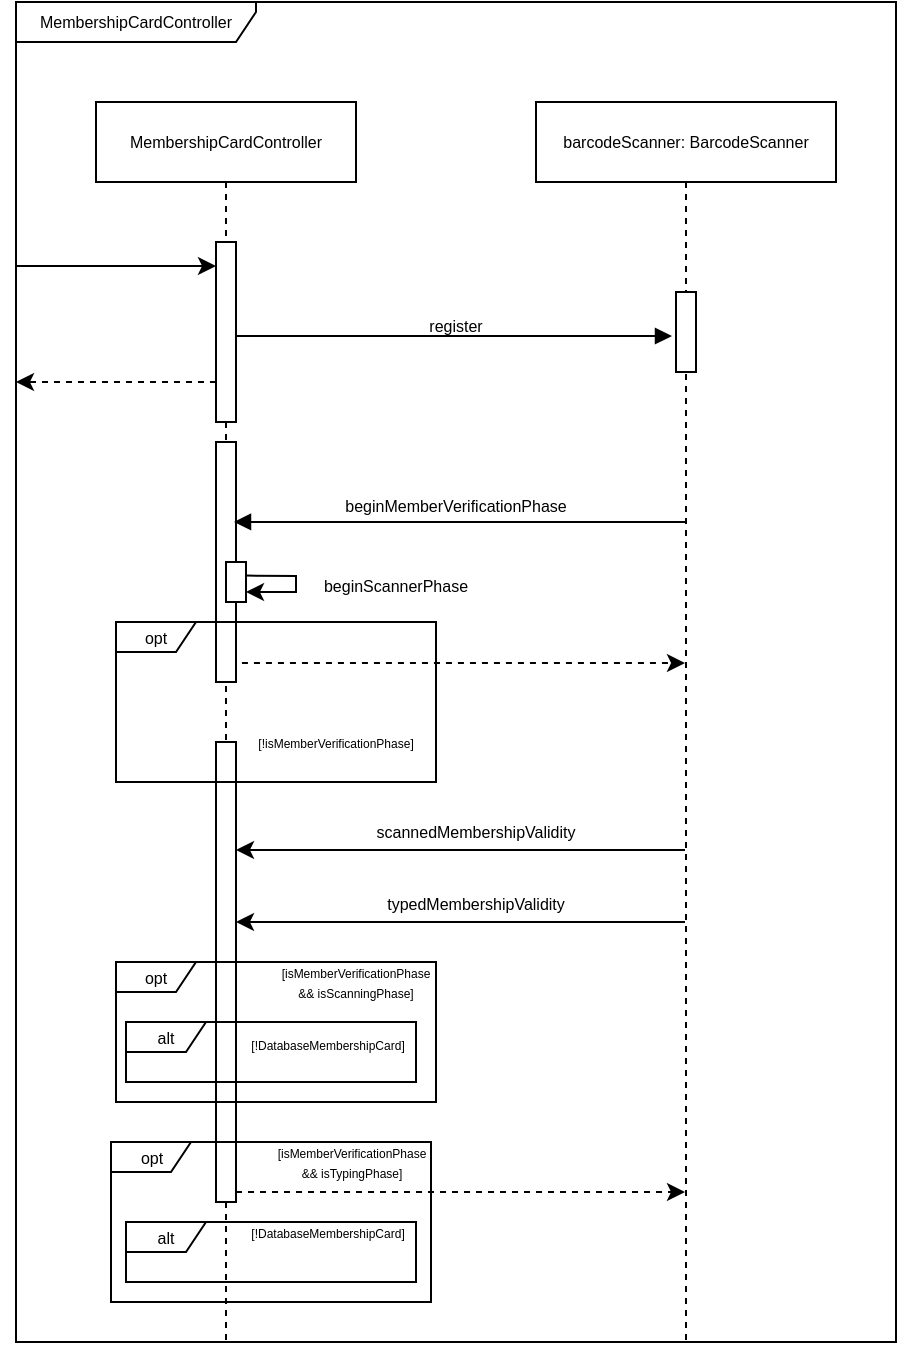 <mxfile version="14.5.10" type="github">
  <diagram id="kgpKYQtTHZ0yAKxKKP6v" name="Page-1">
    <mxGraphModel dx="1038" dy="575" grid="1" gridSize="10" guides="1" tooltips="1" connect="1" arrows="1" fold="1" page="1" pageScale="1" pageWidth="850" pageHeight="1100" math="0" shadow="0">
      <root>
        <mxCell id="0" />
        <mxCell id="1" parent="0" />
        <mxCell id="3nuBFxr9cyL0pnOWT2aG-1" value="MembershipCardController" style="shape=umlLifeline;perimeter=lifelinePerimeter;container=1;collapsible=0;recursiveResize=0;rounded=0;shadow=0;strokeWidth=1;fontSize=8;" parent="1" vertex="1">
          <mxGeometry x="80" y="60" width="130" height="620" as="geometry" />
        </mxCell>
        <mxCell id="3nuBFxr9cyL0pnOWT2aG-2" value="" style="points=[];perimeter=orthogonalPerimeter;rounded=0;shadow=0;strokeWidth=1;" parent="3nuBFxr9cyL0pnOWT2aG-1" vertex="1">
          <mxGeometry x="60" y="70" width="10" height="90" as="geometry" />
        </mxCell>
        <mxCell id="vh47dXBPN0VR32ATMrPW-2" value="" style="points=[];perimeter=orthogonalPerimeter;rounded=0;shadow=0;strokeWidth=1;" parent="3nuBFxr9cyL0pnOWT2aG-1" vertex="1">
          <mxGeometry x="60" y="170" width="10" height="120" as="geometry" />
        </mxCell>
        <mxCell id="3nuBFxr9cyL0pnOWT2aG-5" value="barcodeScanner: BarcodeScanner" style="shape=umlLifeline;perimeter=lifelinePerimeter;container=1;collapsible=0;recursiveResize=0;rounded=0;shadow=0;strokeWidth=1;fontSize=8;" parent="1" vertex="1">
          <mxGeometry x="300" y="60" width="150" height="620" as="geometry" />
        </mxCell>
        <mxCell id="vh47dXBPN0VR32ATMrPW-1" value="" style="points=[];perimeter=orthogonalPerimeter;rounded=0;shadow=0;strokeWidth=1;" parent="3nuBFxr9cyL0pnOWT2aG-5" vertex="1">
          <mxGeometry x="70" y="95" width="10" height="40" as="geometry" />
        </mxCell>
        <mxCell id="3nuBFxr9cyL0pnOWT2aG-8" value="beginMemberVerificationPhase" style="verticalAlign=bottom;endArrow=block;shadow=0;strokeWidth=1;entryX=-0.2;entryY=0.55;entryDx=0;entryDy=0;entryPerimeter=0;fontSize=8;" parent="1" target="vh47dXBPN0VR32ATMrPW-1" edge="1">
          <mxGeometry x="0.009" y="-93" relative="1" as="geometry">
            <mxPoint x="150" y="177" as="sourcePoint" />
            <mxPoint x="370" y="190" as="targetPoint" />
            <Array as="points">
              <mxPoint x="280" y="177" />
            </Array>
            <mxPoint as="offset" />
          </mxGeometry>
        </mxCell>
        <mxCell id="3nuBFxr9cyL0pnOWT2aG-9" value="register" style="verticalAlign=bottom;endArrow=block;shadow=0;strokeWidth=1;entryX=0.9;entryY=0.333;entryDx=0;entryDy=0;entryPerimeter=0;fontSize=8;" parent="1" source="3nuBFxr9cyL0pnOWT2aG-5" target="vh47dXBPN0VR32ATMrPW-2" edge="1">
          <mxGeometry x="0.015" y="-90" relative="1" as="geometry">
            <mxPoint x="371" y="243.04" as="sourcePoint" />
            <mxPoint x="200" y="200" as="targetPoint" />
            <mxPoint as="offset" />
          </mxGeometry>
        </mxCell>
        <mxCell id="vh47dXBPN0VR32ATMrPW-3" value="" style="points=[];perimeter=orthogonalPerimeter;rounded=0;shadow=0;strokeWidth=1;" parent="1" vertex="1">
          <mxGeometry x="145" y="290" width="10" height="20" as="geometry" />
        </mxCell>
        <mxCell id="vh47dXBPN0VR32ATMrPW-5" value="" style="endArrow=classic;html=1;fontSize=8;rounded=0;exitX=1.003;exitY=0.34;exitDx=0;exitDy=0;exitPerimeter=0;" parent="1" source="vh47dXBPN0VR32ATMrPW-3" edge="1">
          <mxGeometry width="50" height="50" relative="1" as="geometry">
            <mxPoint x="210" y="330" as="sourcePoint" />
            <mxPoint x="155" y="305" as="targetPoint" />
            <Array as="points">
              <mxPoint x="180" y="297" />
              <mxPoint x="180" y="305" />
            </Array>
          </mxGeometry>
        </mxCell>
        <mxCell id="vh47dXBPN0VR32ATMrPW-7" value="&lt;div&gt;beginScannerPhase&lt;/div&gt;&lt;div&gt;&lt;br&gt;&lt;/div&gt;" style="text;html=1;strokeColor=none;fillColor=none;align=center;verticalAlign=middle;whiteSpace=wrap;rounded=0;fontSize=8;" parent="1" vertex="1">
          <mxGeometry x="210" y="297" width="40" height="20" as="geometry" />
        </mxCell>
        <mxCell id="vh47dXBPN0VR32ATMrPW-8" value="" style="endArrow=classic;html=1;fontSize=8;" parent="1" edge="1">
          <mxGeometry width="50" height="50" relative="1" as="geometry">
            <mxPoint x="40" y="142" as="sourcePoint" />
            <mxPoint x="140" y="142" as="targetPoint" />
          </mxGeometry>
        </mxCell>
        <mxCell id="vh47dXBPN0VR32ATMrPW-9" value="" style="endArrow=classic;html=1;fontSize=8;dashed=1;exitX=0;exitY=0.778;exitDx=0;exitDy=0;exitPerimeter=0;" parent="1" source="3nuBFxr9cyL0pnOWT2aG-2" edge="1">
          <mxGeometry width="50" height="50" relative="1" as="geometry">
            <mxPoint x="60" y="210" as="sourcePoint" />
            <mxPoint x="40" y="200" as="targetPoint" />
          </mxGeometry>
        </mxCell>
        <mxCell id="vh47dXBPN0VR32ATMrPW-10" value="" style="endArrow=classic;html=1;fontSize=8;dashed=1;exitX=1.297;exitY=0.921;exitDx=0;exitDy=0;exitPerimeter=0;" parent="1" source="vh47dXBPN0VR32ATMrPW-2" target="3nuBFxr9cyL0pnOWT2aG-5" edge="1">
          <mxGeometry width="50" height="50" relative="1" as="geometry">
            <mxPoint x="290.0" y="330.02" as="sourcePoint" />
            <mxPoint x="190" y="330" as="targetPoint" />
          </mxGeometry>
        </mxCell>
        <mxCell id="vh47dXBPN0VR32ATMrPW-11" value="" style="points=[];perimeter=orthogonalPerimeter;rounded=0;shadow=0;strokeWidth=1;" parent="1" vertex="1">
          <mxGeometry x="140" y="380" width="10" height="230" as="geometry" />
        </mxCell>
        <mxCell id="vh47dXBPN0VR32ATMrPW-12" value="opt" style="shape=umlFrame;whiteSpace=wrap;html=1;fontSize=8;width=40;height=15;" parent="1" vertex="1">
          <mxGeometry x="90" y="320" width="160" height="80" as="geometry" />
        </mxCell>
        <mxCell id="vh47dXBPN0VR32ATMrPW-13" value="&lt;font style=&quot;font-size: 6px&quot;&gt;[isMemberVerificationPhase &amp;amp;&amp;amp; isScanningPhase]&lt;/font&gt;" style="text;html=1;strokeColor=none;fillColor=none;align=center;verticalAlign=middle;whiteSpace=wrap;rounded=0;fontSize=8;" parent="1" vertex="1">
          <mxGeometry x="190" y="490" width="40" height="20" as="geometry" />
        </mxCell>
        <mxCell id="vh47dXBPN0VR32ATMrPW-14" value="" style="endArrow=classic;html=1;fontSize=8;" parent="1" source="3nuBFxr9cyL0pnOWT2aG-5" edge="1">
          <mxGeometry width="50" height="50" relative="1" as="geometry">
            <mxPoint x="250" y="410" as="sourcePoint" />
            <mxPoint x="150" y="434" as="targetPoint" />
          </mxGeometry>
        </mxCell>
        <mxCell id="vh47dXBPN0VR32ATMrPW-15" value="&lt;div&gt;scannedMembershipValidity&lt;/div&gt;&lt;div&gt;&lt;br&gt;&lt;/div&gt;" style="text;html=1;strokeColor=none;fillColor=none;align=center;verticalAlign=middle;whiteSpace=wrap;rounded=0;fontSize=8;" parent="1" vertex="1">
          <mxGeometry x="250" y="420" width="40" height="20" as="geometry" />
        </mxCell>
        <mxCell id="vh47dXBPN0VR32ATMrPW-16" value="" style="endArrow=classic;html=1;fontSize=8;" parent="1" edge="1">
          <mxGeometry width="50" height="50" relative="1" as="geometry">
            <mxPoint x="374.5" y="470" as="sourcePoint" />
            <mxPoint x="150.0" y="470" as="targetPoint" />
          </mxGeometry>
        </mxCell>
        <mxCell id="vh47dXBPN0VR32ATMrPW-17" value="&lt;div&gt;typedMembershipValidity&lt;/div&gt;&lt;div&gt;&lt;br&gt;&lt;/div&gt;" style="text;html=1;strokeColor=none;fillColor=none;align=center;verticalAlign=middle;whiteSpace=wrap;rounded=0;fontSize=8;" parent="1" vertex="1">
          <mxGeometry x="250" y="456" width="40" height="20" as="geometry" />
        </mxCell>
        <mxCell id="vh47dXBPN0VR32ATMrPW-20" value="opt" style="shape=umlFrame;whiteSpace=wrap;html=1;fontSize=8;width=40;height=15;" parent="1" vertex="1">
          <mxGeometry x="90" y="490" width="160" height="70" as="geometry" />
        </mxCell>
        <mxCell id="vh47dXBPN0VR32ATMrPW-21" value="&lt;font style=&quot;font-size: 6px&quot;&gt;[!isMemberVerificationPhase]&lt;/font&gt;" style="text;html=1;strokeColor=none;fillColor=none;align=center;verticalAlign=middle;whiteSpace=wrap;rounded=0;fontSize=8;" parent="1" vertex="1">
          <mxGeometry x="180" y="370" width="40" height="20" as="geometry" />
        </mxCell>
        <mxCell id="vh47dXBPN0VR32ATMrPW-26" value="&lt;font style=&quot;font-size: 6px&quot;&gt;[!DatabaseMembershipCard]&lt;/font&gt;" style="text;html=1;strokeColor=none;fillColor=none;align=center;verticalAlign=middle;whiteSpace=wrap;rounded=0;fontSize=8;" parent="1" vertex="1">
          <mxGeometry x="176" y="521" width="40" height="20" as="geometry" />
        </mxCell>
        <mxCell id="vh47dXBPN0VR32ATMrPW-23" value="alt" style="shape=umlFrame;whiteSpace=wrap;html=1;fontSize=8;width=40;height=15;" parent="1" vertex="1">
          <mxGeometry x="95" y="520" width="145" height="30" as="geometry" />
        </mxCell>
        <mxCell id="vh47dXBPN0VR32ATMrPW-28" value="&lt;font style=&quot;font-size: 6px&quot;&gt;[isMemberVerificationPhase &amp;amp;&amp;amp; isTypingPhase]&lt;/font&gt;" style="text;html=1;strokeColor=none;fillColor=none;align=center;verticalAlign=middle;whiteSpace=wrap;rounded=0;fontSize=8;" parent="1" vertex="1">
          <mxGeometry x="187.5" y="580" width="40" height="20" as="geometry" />
        </mxCell>
        <mxCell id="vh47dXBPN0VR32ATMrPW-30" value="&lt;font style=&quot;font-size: 6px&quot;&gt;[!DatabaseMembershipCard]&lt;/font&gt;" style="text;html=1;strokeColor=none;fillColor=none;align=center;verticalAlign=middle;whiteSpace=wrap;rounded=0;fontSize=8;" parent="1" vertex="1">
          <mxGeometry x="176" y="615" width="40" height="20" as="geometry" />
        </mxCell>
        <mxCell id="vh47dXBPN0VR32ATMrPW-31" value="alt" style="shape=umlFrame;whiteSpace=wrap;html=1;fontSize=8;width=40;height=15;" parent="1" vertex="1">
          <mxGeometry x="95" y="620" width="145" height="30" as="geometry" />
        </mxCell>
        <mxCell id="vh47dXBPN0VR32ATMrPW-32" value="" style="endArrow=classic;html=1;fontSize=8;dashed=1;exitX=1.297;exitY=0.921;exitDx=0;exitDy=0;exitPerimeter=0;" parent="1" target="3nuBFxr9cyL0pnOWT2aG-5" edge="1">
          <mxGeometry width="50" height="50" relative="1" as="geometry">
            <mxPoint x="150" y="605" as="sourcePoint" />
            <mxPoint x="370" y="605" as="targetPoint" />
          </mxGeometry>
        </mxCell>
        <mxCell id="vh47dXBPN0VR32ATMrPW-29" value="opt" style="shape=umlFrame;whiteSpace=wrap;html=1;fontSize=8;width=40;height=15;" parent="1" vertex="1">
          <mxGeometry x="87.5" y="580" width="160" height="80" as="geometry" />
        </mxCell>
        <mxCell id="vh47dXBPN0VR32ATMrPW-33" value="MembershipCardController" style="shape=umlFrame;whiteSpace=wrap;html=1;fontSize=8;width=120;height=20;" parent="1" vertex="1">
          <mxGeometry x="40" y="10" width="440" height="670" as="geometry" />
        </mxCell>
      </root>
    </mxGraphModel>
  </diagram>
</mxfile>
